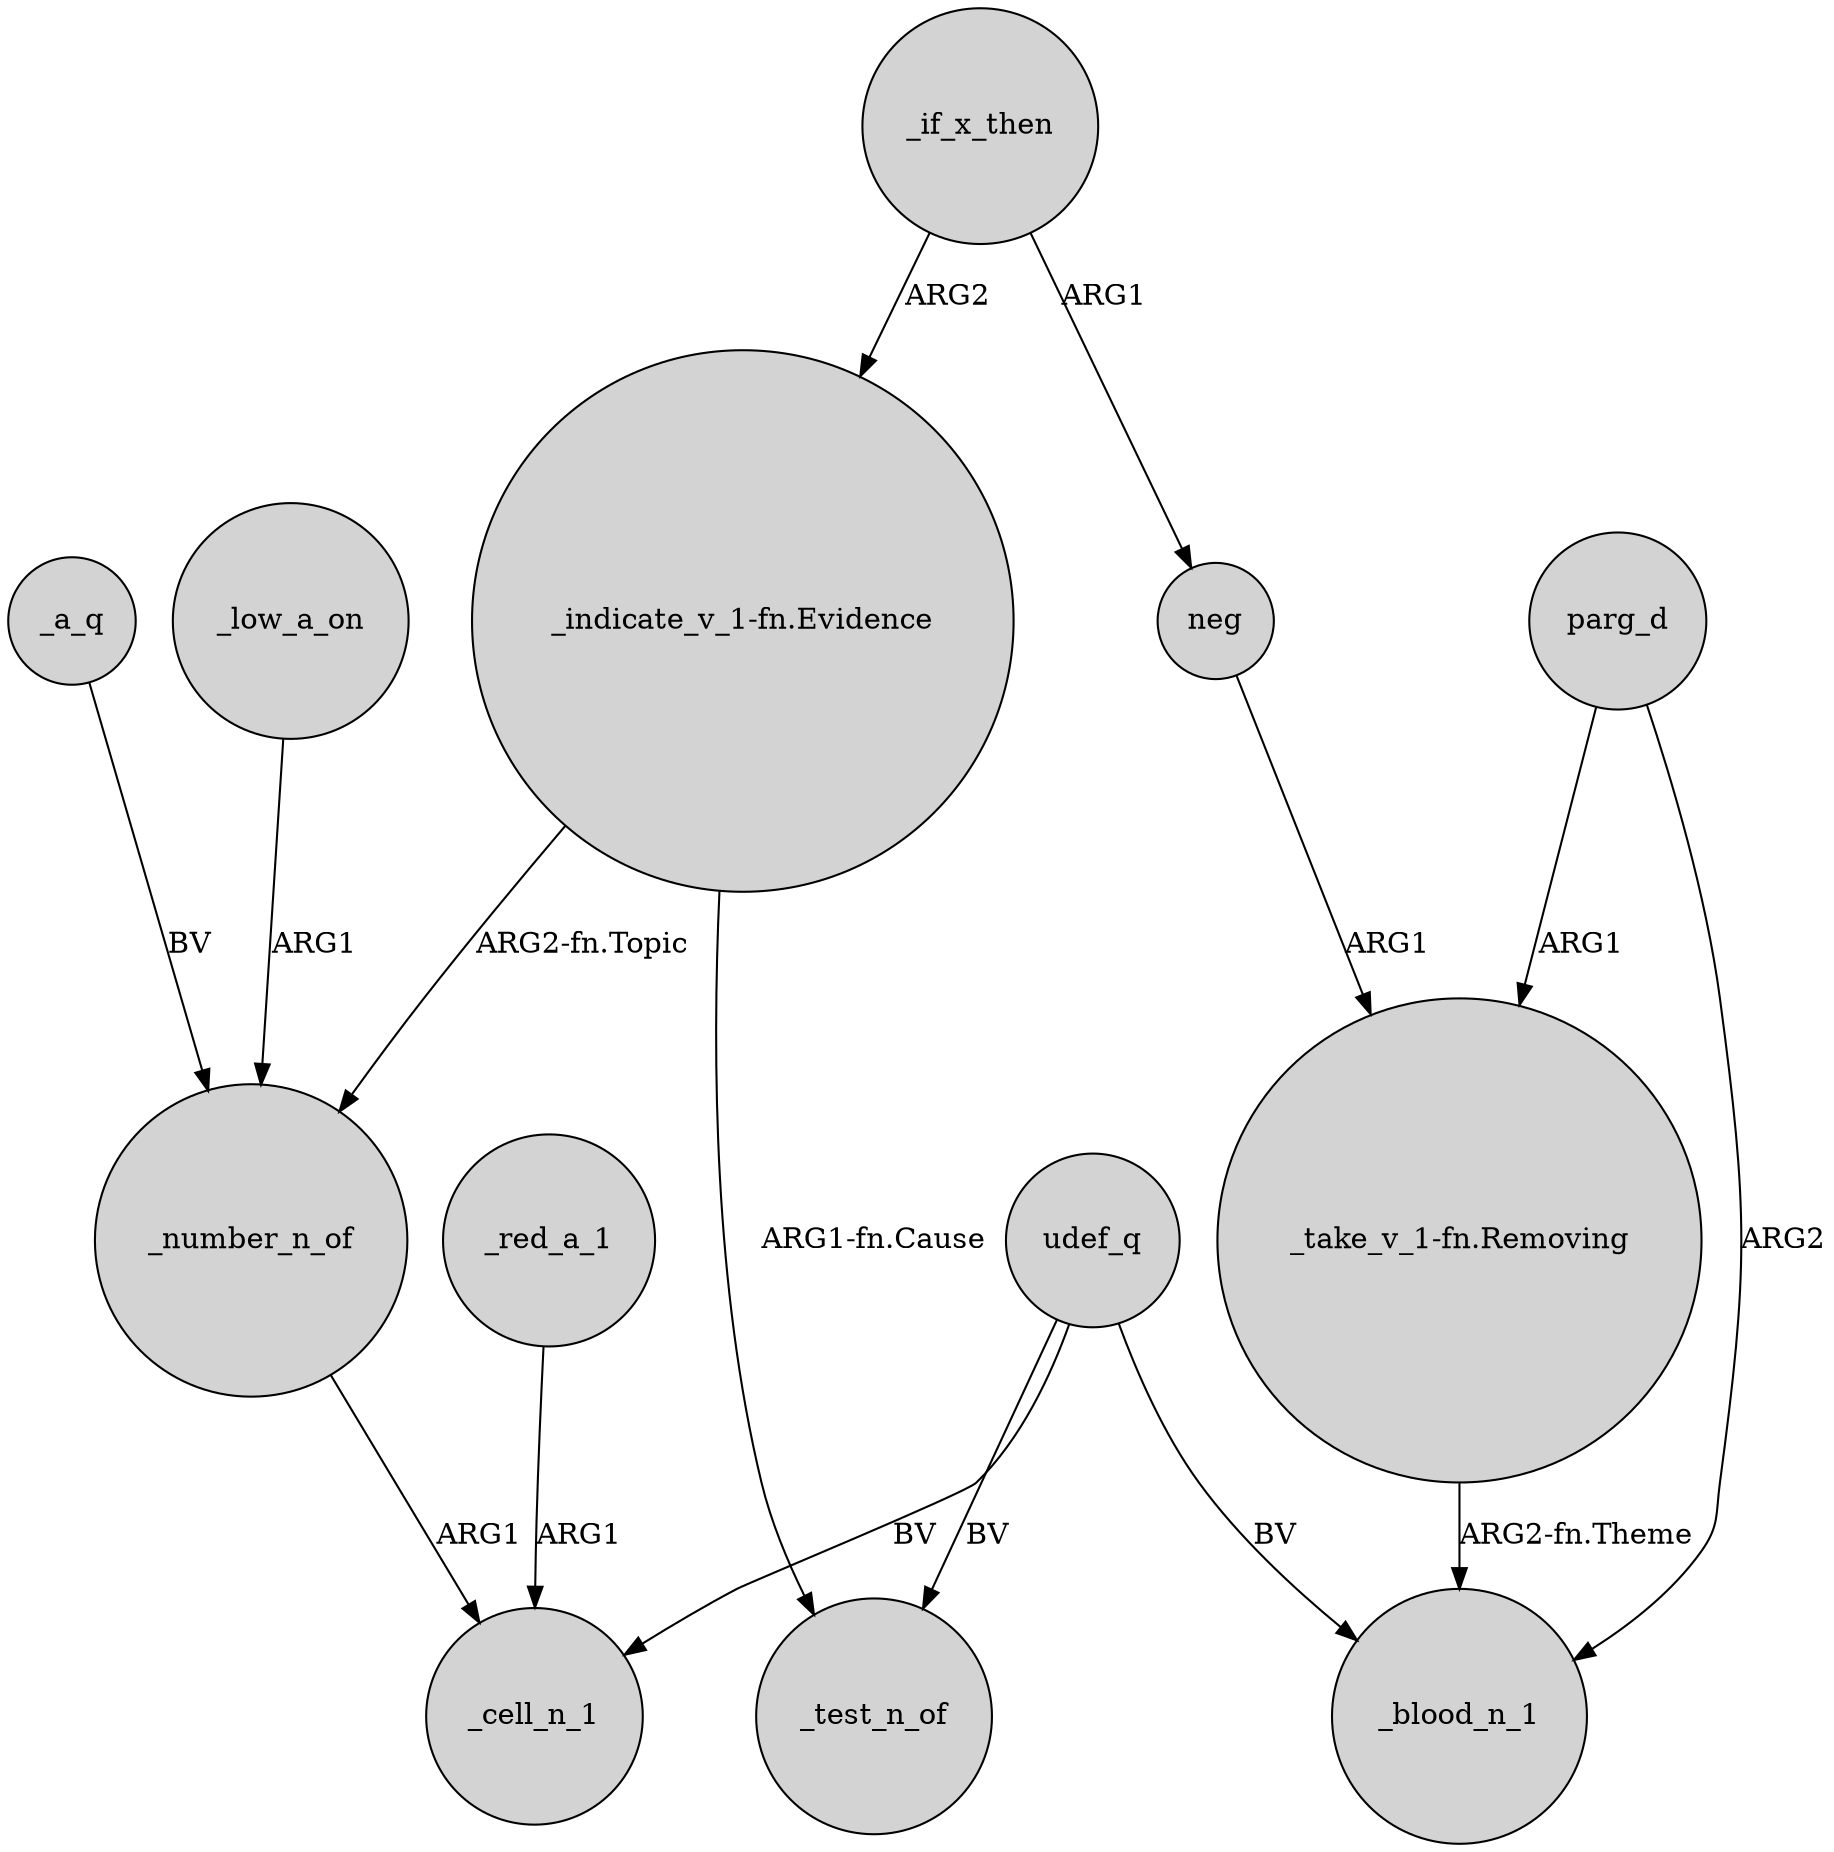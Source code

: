 digraph {
	node [shape=circle style=filled]
	"_indicate_v_1-fn.Evidence" -> _number_n_of [label="ARG2-fn.Topic"]
	udef_q -> _test_n_of [label=BV]
	"_indicate_v_1-fn.Evidence" -> _test_n_of [label="ARG1-fn.Cause"]
	parg_d -> _blood_n_1 [label=ARG2]
	_if_x_then -> neg [label=ARG1]
	parg_d -> "_take_v_1-fn.Removing" [label=ARG1]
	_a_q -> _number_n_of [label=BV]
	"_take_v_1-fn.Removing" -> _blood_n_1 [label="ARG2-fn.Theme"]
	_low_a_on -> _number_n_of [label=ARG1]
	_red_a_1 -> _cell_n_1 [label=ARG1]
	neg -> "_take_v_1-fn.Removing" [label=ARG1]
	udef_q -> _blood_n_1 [label=BV]
	udef_q -> _cell_n_1 [label=BV]
	_if_x_then -> "_indicate_v_1-fn.Evidence" [label=ARG2]
	_number_n_of -> _cell_n_1 [label=ARG1]
}
